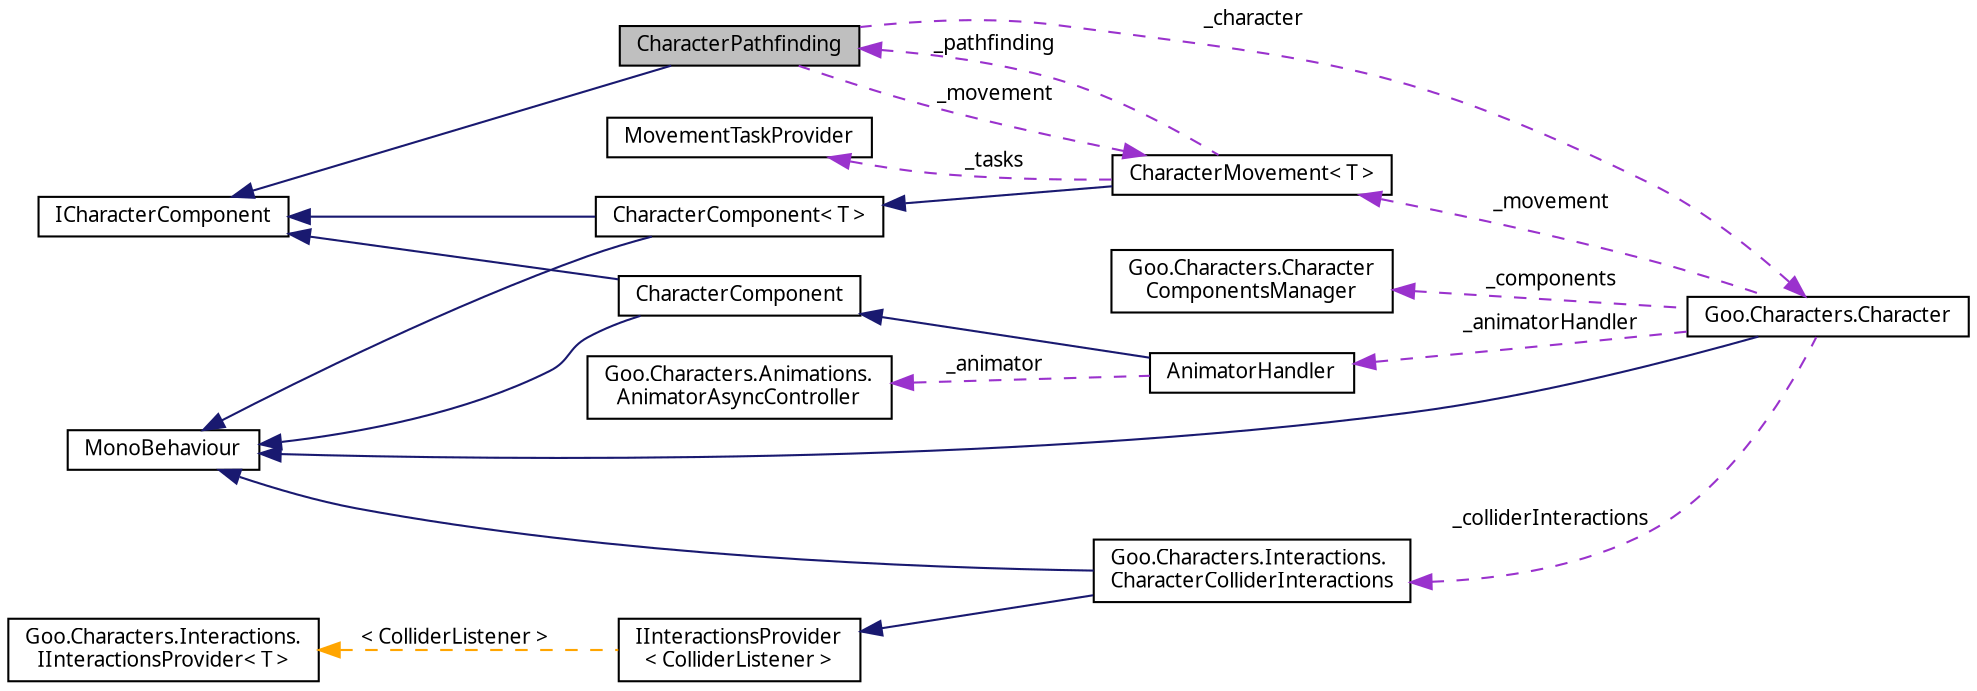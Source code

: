 digraph "CharacterPathfinding"
{
 // LATEX_PDF_SIZE
  edge [fontname="Calibrii",fontsize="10",labelfontname="Calibrii",labelfontsize="10"];
  node [fontname="Calibrii",fontsize="10",shape=record];
  rankdir="LR";
  Node1 [label="CharacterPathfinding",height=0.2,width=0.4,color="black", fillcolor="grey75", style="filled", fontcolor="black",tooltip=" "];
  Node2 -> Node1 [dir="back",color="midnightblue",fontsize="10",style="solid",fontname="Calibrii"];
  Node2 [label="ICharacterComponent",height=0.2,width=0.4,color="black", fillcolor="white", style="filled",URL="$d6/d11/interfaceGoo_1_1Characters_1_1ICharacterComponent.html",tooltip=" "];
  Node3 -> Node1 [dir="back",color="darkorchid3",fontsize="10",style="dashed",label=" _character" ,fontname="Calibrii"];
  Node3 [label="Goo.Characters.Character",height=0.2,width=0.4,color="black", fillcolor="white", style="filled",URL="$d0/d97/classGoo_1_1Characters_1_1Character.html",tooltip=" "];
  Node4 -> Node3 [dir="back",color="midnightblue",fontsize="10",style="solid",fontname="Calibrii"];
  Node4 [label="MonoBehaviour",height=0.2,width=0.4,color="black", fillcolor="white", style="filled",tooltip=" "];
  Node5 -> Node3 [dir="back",color="darkorchid3",fontsize="10",style="dashed",label=" _components" ,fontname="Calibrii"];
  Node5 [label="Goo.Characters.Character\lComponentsManager",height=0.2,width=0.4,color="black", fillcolor="white", style="filled",URL="$d8/d2e/classGoo_1_1Characters_1_1CharacterComponentsManager.html",tooltip=" "];
  Node6 -> Node3 [dir="back",color="darkorchid3",fontsize="10",style="dashed",label=" _movement" ,fontname="Calibrii"];
  Node6 [label="CharacterMovement\< T \>",height=0.2,width=0.4,color="black", fillcolor="white", style="filled",URL="$d1/dbf/classCharacterMovement.html",tooltip=" "];
  Node7 -> Node6 [dir="back",color="midnightblue",fontsize="10",style="solid",fontname="Calibrii"];
  Node7 [label="CharacterComponent\< T \>",height=0.2,width=0.4,color="black", fillcolor="white", style="filled",URL="$d2/d2c/classGoo_1_1Characters_1_1CharacterComponent.html",tooltip=" "];
  Node4 -> Node7 [dir="back",color="midnightblue",fontsize="10",style="solid",fontname="Calibrii"];
  Node2 -> Node7 [dir="back",color="midnightblue",fontsize="10",style="solid",fontname="Calibrii"];
  Node1 -> Node6 [dir="back",color="darkorchid3",fontsize="10",style="dashed",label=" _pathfinding" ,fontname="Calibrii"];
  Node8 -> Node6 [dir="back",color="darkorchid3",fontsize="10",style="dashed",label=" _tasks" ,fontname="Calibrii"];
  Node8 [label="MovementTaskProvider",height=0.2,width=0.4,color="black", fillcolor="white", style="filled",URL="$d7/d68/classMovementTaskProvider.html",tooltip=" "];
  Node9 -> Node3 [dir="back",color="darkorchid3",fontsize="10",style="dashed",label=" _animatorHandler" ,fontname="Calibrii"];
  Node9 [label="AnimatorHandler",height=0.2,width=0.4,color="black", fillcolor="white", style="filled",URL="$d2/d76/classAnimatorHandler.html",tooltip=" "];
  Node10 -> Node9 [dir="back",color="midnightblue",fontsize="10",style="solid",fontname="Calibrii"];
  Node10 [label="CharacterComponent",height=0.2,width=0.4,color="black", fillcolor="white", style="filled",URL="$d2/d2c/classGoo_1_1Characters_1_1CharacterComponent.html",tooltip=" "];
  Node4 -> Node10 [dir="back",color="midnightblue",fontsize="10",style="solid",fontname="Calibrii"];
  Node2 -> Node10 [dir="back",color="midnightblue",fontsize="10",style="solid",fontname="Calibrii"];
  Node11 -> Node9 [dir="back",color="darkorchid3",fontsize="10",style="dashed",label=" _animator" ,fontname="Calibrii"];
  Node11 [label="Goo.Characters.Animations.\lAnimatorAsyncController",height=0.2,width=0.4,color="black", fillcolor="white", style="filled",URL="$db/da9/classGoo_1_1Characters_1_1Animations_1_1AnimatorAsyncController.html",tooltip=" "];
  Node12 -> Node3 [dir="back",color="darkorchid3",fontsize="10",style="dashed",label=" _colliderInteractions" ,fontname="Calibrii"];
  Node12 [label="Goo.Characters.Interactions.\lCharacterColliderInteractions",height=0.2,width=0.4,color="black", fillcolor="white", style="filled",URL="$de/d8c/classGoo_1_1Characters_1_1Interactions_1_1CharacterColliderInteractions.html",tooltip=" "];
  Node4 -> Node12 [dir="back",color="midnightblue",fontsize="10",style="solid",fontname="Calibrii"];
  Node13 -> Node12 [dir="back",color="midnightblue",fontsize="10",style="solid",fontname="Calibrii"];
  Node13 [label="IInteractionsProvider\l\< ColliderListener \>",height=0.2,width=0.4,color="black", fillcolor="white", style="filled",URL="$df/d29/interfaceGoo_1_1Characters_1_1Interactions_1_1IInteractionsProvider.html",tooltip=" "];
  Node14 -> Node13 [dir="back",color="orange",fontsize="10",style="dashed",label=" \< ColliderListener \>" ,fontname="Calibrii"];
  Node14 [label="Goo.Characters.Interactions.\lIInteractionsProvider\< T \>",height=0.2,width=0.4,color="black", fillcolor="white", style="filled",URL="$df/d29/interfaceGoo_1_1Characters_1_1Interactions_1_1IInteractionsProvider.html",tooltip=" "];
  Node6 -> Node1 [dir="back",color="darkorchid3",fontsize="10",style="dashed",label=" _movement" ,fontname="Calibrii"];
}

